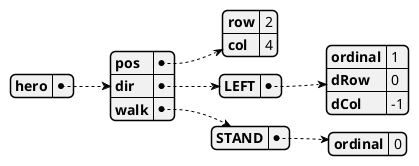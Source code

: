 @startyaml
hero:
    pos:
        row: 2
        col: 4
    dir:
        LEFT:
            ordinal:1
            dRow:0
            dCol:-1
    walk:
        STAND:
            ordinal:0
@endyaml